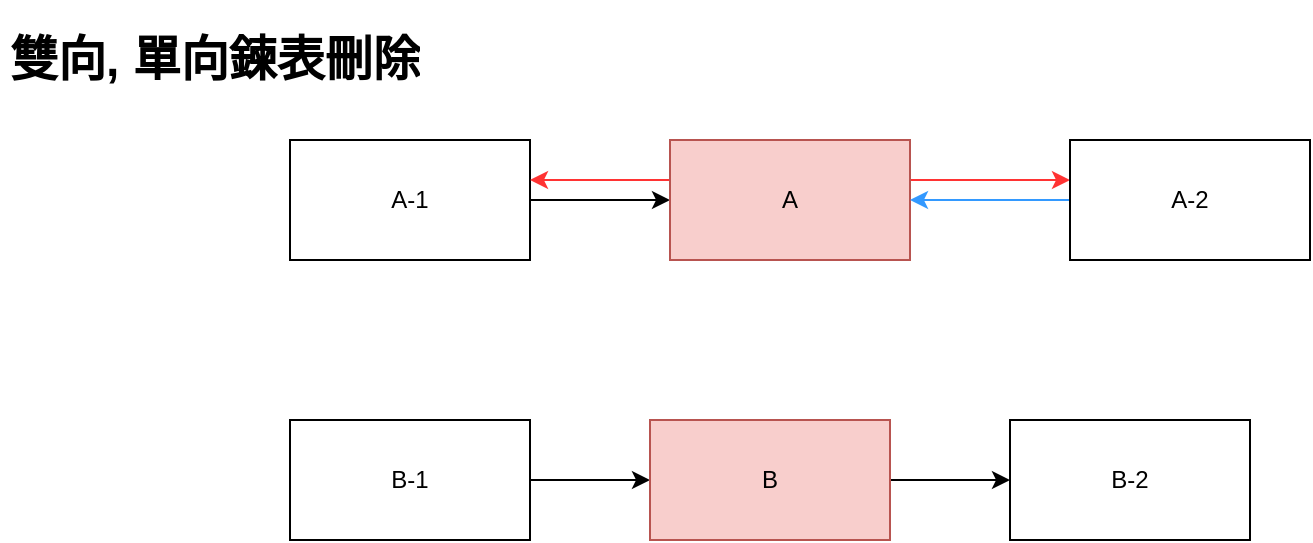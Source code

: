 <mxfile version="14.1.8" type="device"><diagram id="C5RBs43oDa-KdzZeNtuy" name="Page-1"><mxGraphModel dx="813" dy="-699" grid="1" gridSize="10" guides="1" tooltips="1" connect="1" arrows="1" fold="1" page="1" pageScale="1" pageWidth="827" pageHeight="1169" math="0" shadow="0"><root><mxCell id="WIyWlLk6GJQsqaUBKTNV-0"/><mxCell id="WIyWlLk6GJQsqaUBKTNV-1" parent="WIyWlLk6GJQsqaUBKTNV-0"/><mxCell id="a4z11R3GJwACNqnqOqir-0" style="edgeStyle=orthogonalEdgeStyle;rounded=0;orthogonalLoop=1;jettySize=auto;html=1;" edge="1" parent="WIyWlLk6GJQsqaUBKTNV-1" source="a4z11R3GJwACNqnqOqir-1" target="a4z11R3GJwACNqnqOqir-4"><mxGeometry relative="1" as="geometry"/></mxCell><mxCell id="a4z11R3GJwACNqnqOqir-1" value="A-1" style="rounded=0;whiteSpace=wrap;html=1;" vertex="1" parent="WIyWlLk6GJQsqaUBKTNV-1"><mxGeometry x="195" y="1310" width="120" height="60" as="geometry"/></mxCell><mxCell id="a4z11R3GJwACNqnqOqir-2" value="" style="edgeStyle=orthogonalEdgeStyle;rounded=0;orthogonalLoop=1;jettySize=auto;html=1;strokeColor=#FF3333;" edge="1" parent="WIyWlLk6GJQsqaUBKTNV-1" source="a4z11R3GJwACNqnqOqir-4" target="a4z11R3GJwACNqnqOqir-1"><mxGeometry relative="1" as="geometry"><Array as="points"><mxPoint x="355" y="1330"/><mxPoint x="355" y="1330"/></Array></mxGeometry></mxCell><mxCell id="a4z11R3GJwACNqnqOqir-3" style="edgeStyle=orthogonalEdgeStyle;rounded=0;orthogonalLoop=1;jettySize=auto;html=1;strokeColor=#FF3333;" edge="1" parent="WIyWlLk6GJQsqaUBKTNV-1" source="a4z11R3GJwACNqnqOqir-4" target="a4z11R3GJwACNqnqOqir-6"><mxGeometry relative="1" as="geometry"><Array as="points"><mxPoint x="565" y="1330"/><mxPoint x="565" y="1330"/></Array></mxGeometry></mxCell><mxCell id="a4z11R3GJwACNqnqOqir-4" value="A" style="rounded=0;whiteSpace=wrap;html=1;fillColor=#f8cecc;strokeColor=#b85450;" vertex="1" parent="WIyWlLk6GJQsqaUBKTNV-1"><mxGeometry x="385" y="1310" width="120" height="60" as="geometry"/></mxCell><mxCell id="a4z11R3GJwACNqnqOqir-5" value="" style="edgeStyle=orthogonalEdgeStyle;rounded=0;orthogonalLoop=1;jettySize=auto;html=1;strokeColor=#3399FF;" edge="1" parent="WIyWlLk6GJQsqaUBKTNV-1" source="a4z11R3GJwACNqnqOqir-6" target="a4z11R3GJwACNqnqOqir-4"><mxGeometry relative="1" as="geometry"><Array as="points"><mxPoint x="545" y="1340"/><mxPoint x="545" y="1340"/></Array></mxGeometry></mxCell><mxCell id="a4z11R3GJwACNqnqOqir-6" value="A-2" style="rounded=0;whiteSpace=wrap;html=1;" vertex="1" parent="WIyWlLk6GJQsqaUBKTNV-1"><mxGeometry x="585" y="1310" width="120" height="60" as="geometry"/></mxCell><mxCell id="a4z11R3GJwACNqnqOqir-7" value="" style="edgeStyle=orthogonalEdgeStyle;rounded=0;orthogonalLoop=1;jettySize=auto;html=1;" edge="1" parent="WIyWlLk6GJQsqaUBKTNV-1" source="a4z11R3GJwACNqnqOqir-8" target="a4z11R3GJwACNqnqOqir-10"><mxGeometry relative="1" as="geometry"/></mxCell><mxCell id="a4z11R3GJwACNqnqOqir-8" value="B-1" style="rounded=0;whiteSpace=wrap;html=1;" vertex="1" parent="WIyWlLk6GJQsqaUBKTNV-1"><mxGeometry x="195" y="1450" width="120" height="60" as="geometry"/></mxCell><mxCell id="a4z11R3GJwACNqnqOqir-9" value="" style="edgeStyle=orthogonalEdgeStyle;rounded=0;orthogonalLoop=1;jettySize=auto;html=1;" edge="1" parent="WIyWlLk6GJQsqaUBKTNV-1" source="a4z11R3GJwACNqnqOqir-10" target="a4z11R3GJwACNqnqOqir-11"><mxGeometry relative="1" as="geometry"/></mxCell><mxCell id="a4z11R3GJwACNqnqOqir-10" value="B" style="rounded=0;whiteSpace=wrap;html=1;fillColor=#f8cecc;strokeColor=#b85450;" vertex="1" parent="WIyWlLk6GJQsqaUBKTNV-1"><mxGeometry x="375" y="1450" width="120" height="60" as="geometry"/></mxCell><mxCell id="a4z11R3GJwACNqnqOqir-11" value="B-2" style="rounded=0;whiteSpace=wrap;html=1;" vertex="1" parent="WIyWlLk6GJQsqaUBKTNV-1"><mxGeometry x="555" y="1450" width="120" height="60" as="geometry"/></mxCell><mxCell id="a4z11R3GJwACNqnqOqir-12" value="&lt;h1&gt;雙向, 單向鍊表刪除&lt;/h1&gt;" style="text;html=1;spacing=5;spacingTop=-20;whiteSpace=wrap;overflow=hidden;rounded=0;" vertex="1" parent="WIyWlLk6GJQsqaUBKTNV-1"><mxGeometry x="50" y="1250" width="250" height="120" as="geometry"/></mxCell></root></mxGraphModel></diagram></mxfile>